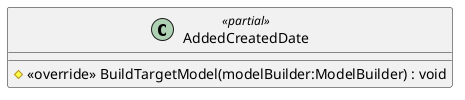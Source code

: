 @startuml
class AddedCreatedDate <<partial>> {
    # <<override>> BuildTargetModel(modelBuilder:ModelBuilder) : void
}
@enduml
